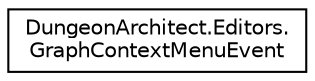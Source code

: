digraph "Graphical Class Hierarchy"
{
  edge [fontname="Helvetica",fontsize="10",labelfontname="Helvetica",labelfontsize="10"];
  node [fontname="Helvetica",fontsize="10",shape=record];
  rankdir="LR";
  Node1 [label="DungeonArchitect.Editors.\lGraphContextMenuEvent",height=0.2,width=0.4,color="black", fillcolor="white", style="filled",URL="$class_dungeon_architect_1_1_editors_1_1_graph_context_menu_event.html",tooltip="The graph context menu event data "];
}
